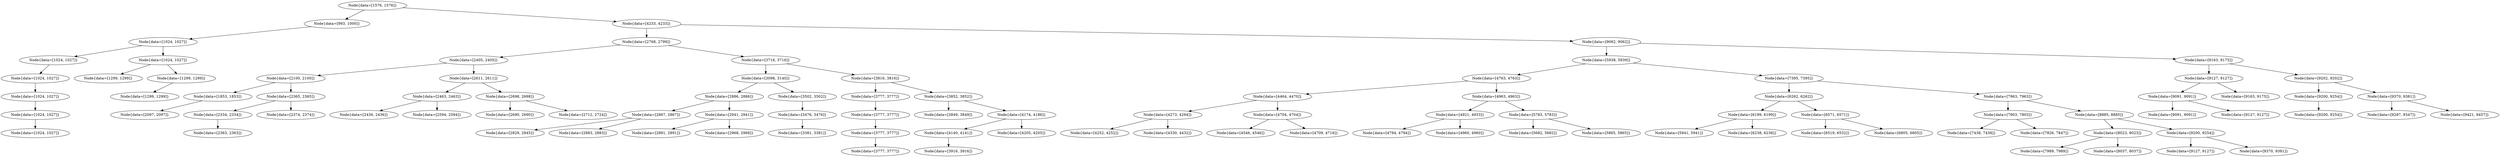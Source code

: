digraph G{
20084184 [label="Node{data=[1576, 1576]}"]
20084184 -> 364389956
364389956 [label="Node{data=[993, 1000]}"]
364389956 -> 542598487
542598487 [label="Node{data=[1024, 1027]}"]
542598487 -> 1464652578
1464652578 [label="Node{data=[1024, 1027]}"]
1464652578 -> 1170399398
1170399398 [label="Node{data=[1024, 1027]}"]
1170399398 -> 295466076
295466076 [label="Node{data=[1024, 1027]}"]
295466076 -> 175822565
175822565 [label="Node{data=[1024, 1027]}"]
175822565 -> 991875403
991875403 [label="Node{data=[1024, 1027]}"]
542598487 -> 1762378078
1762378078 [label="Node{data=[1024, 1027]}"]
1762378078 -> 466056887
466056887 [label="Node{data=[1299, 1299]}"]
1762378078 -> 1196836564
1196836564 [label="Node{data=[1299, 1299]}"]
1196836564 -> 168776700
168776700 [label="Node{data=[1299, 1299]}"]
20084184 -> 1035563730
1035563730 [label="Node{data=[4233, 4233]}"]
1035563730 -> 501991708
501991708 [label="Node{data=[2768, 2799]}"]
501991708 -> 1753107603
1753107603 [label="Node{data=[2405, 2405]}"]
1753107603 -> 404648659
404648659 [label="Node{data=[2100, 2100]}"]
404648659 -> 1858583776
1858583776 [label="Node{data=[1853, 1853]}"]
1858583776 -> 757541645
757541645 [label="Node{data=[2097, 2097]}"]
404648659 -> 925364462
925364462 [label="Node{data=[2365, 2365]}"]
925364462 -> 1547994163
1547994163 [label="Node{data=[2334, 2334]}"]
1547994163 -> 263656423
263656423 [label="Node{data=[2363, 2363]}"]
925364462 -> 459030111
459030111 [label="Node{data=[2374, 2374]}"]
1753107603 -> 326376794
326376794 [label="Node{data=[2611, 2611]}"]
326376794 -> 1802073627
1802073627 [label="Node{data=[2463, 2463]}"]
1802073627 -> 1551263930
1551263930 [label="Node{data=[2436, 2436]}"]
1802073627 -> 639769517
639769517 [label="Node{data=[2594, 2594]}"]
326376794 -> 361712894
361712894 [label="Node{data=[2698, 2698]}"]
361712894 -> 905329146
905329146 [label="Node{data=[2690, 2690]}"]
361712894 -> 1521132614
1521132614 [label="Node{data=[2712, 2724]}"]
501991708 -> 1818440653
1818440653 [label="Node{data=[3716, 3716]}"]
1818440653 -> 65305091
65305091 [label="Node{data=[3098, 3140]}"]
65305091 -> 131709548
131709548 [label="Node{data=[2886, 2886]}"]
131709548 -> 148813381
148813381 [label="Node{data=[2867, 2867]}"]
148813381 -> 2111181256
2111181256 [label="Node{data=[2829, 2845]}"]
148813381 -> 1564629011
1564629011 [label="Node{data=[2883, 2883]}"]
131709548 -> 386040589
386040589 [label="Node{data=[2941, 2941]}"]
386040589 -> 1788048182
1788048182 [label="Node{data=[2891, 2891]}"]
386040589 -> 663119869
663119869 [label="Node{data=[2968, 2968]}"]
65305091 -> 1749758430
1749758430 [label="Node{data=[3502, 3502]}"]
1749758430 -> 1800592689
1800592689 [label="Node{data=[3476, 3476]}"]
1800592689 -> 438897070
438897070 [label="Node{data=[3381, 3381]}"]
1818440653 -> 235154585
235154585 [label="Node{data=[3816, 3816]}"]
235154585 -> 1064315206
1064315206 [label="Node{data=[3777, 3777]}"]
1064315206 -> 1119277260
1119277260 [label="Node{data=[3777, 3777]}"]
1119277260 -> 268490061
268490061 [label="Node{data=[3777, 3777]}"]
268490061 -> 1062163248
1062163248 [label="Node{data=[3777, 3777]}"]
235154585 -> 21723014
21723014 [label="Node{data=[3852, 3852]}"]
21723014 -> 1963980755
1963980755 [label="Node{data=[3849, 3849]}"]
21723014 -> 1672736386
1672736386 [label="Node{data=[4174, 4186]}"]
1672736386 -> 639690519
639690519 [label="Node{data=[4140, 4141]}"]
639690519 -> 2089636626
2089636626 [label="Node{data=[3916, 3916]}"]
1672736386 -> 1983283775
1983283775 [label="Node{data=[4205, 4205]}"]
1035563730 -> 168670597
168670597 [label="Node{data=[9062, 9062]}"]
168670597 -> 724886412
724886412 [label="Node{data=[5938, 5939]}"]
724886412 -> 1027022907
1027022907 [label="Node{data=[4763, 4763]}"]
1027022907 -> 2144496344
2144496344 [label="Node{data=[4464, 4470]}"]
2144496344 -> 412375354
412375354 [label="Node{data=[4273, 4294]}"]
412375354 -> 347136295
347136295 [label="Node{data=[4252, 4252]}"]
412375354 -> 276970866
276970866 [label="Node{data=[4330, 4432]}"]
2144496344 -> 2095710480
2095710480 [label="Node{data=[4704, 4704]}"]
2095710480 -> 1183701566
1183701566 [label="Node{data=[4546, 4546]}"]
2095710480 -> 1428664849
1428664849 [label="Node{data=[4709, 4716]}"]
1027022907 -> 1422883946
1422883946 [label="Node{data=[4963, 4963]}"]
1422883946 -> 2013332834
2013332834 [label="Node{data=[4921, 4933]}"]
2013332834 -> 1349872758
1349872758 [label="Node{data=[4794, 4794]}"]
2013332834 -> 950729555
950729555 [label="Node{data=[4960, 4960]}"]
1422883946 -> 388623360
388623360 [label="Node{data=[5783, 5783]}"]
388623360 -> 1744032146
1744032146 [label="Node{data=[5682, 5682]}"]
388623360 -> 480118726
480118726 [label="Node{data=[5865, 5865]}"]
724886412 -> 1929447269
1929447269 [label="Node{data=[7395, 7395]}"]
1929447269 -> 722513129
722513129 [label="Node{data=[6262, 6262]}"]
722513129 -> 1377212248
1377212248 [label="Node{data=[6199, 6199]}"]
1377212248 -> 1054477035
1054477035 [label="Node{data=[5941, 5941]}"]
1377212248 -> 1167792250
1167792250 [label="Node{data=[6238, 6238]}"]
722513129 -> 1799521220
1799521220 [label="Node{data=[6571, 6571]}"]
1799521220 -> 218654115
218654115 [label="Node{data=[6519, 6532]}"]
1799521220 -> 1668004795
1668004795 [label="Node{data=[6805, 6805]}"]
1929447269 -> 2125346660
2125346660 [label="Node{data=[7963, 7963]}"]
2125346660 -> 17680342
17680342 [label="Node{data=[7803, 7803]}"]
17680342 -> 1332121385
1332121385 [label="Node{data=[7438, 7438]}"]
17680342 -> 1903051549
1903051549 [label="Node{data=[7826, 7847]}"]
2125346660 -> 2121551683
2121551683 [label="Node{data=[8885, 8885]}"]
2121551683 -> 296223788
296223788 [label="Node{data=[8023, 8023]}"]
296223788 -> 1783418615
1783418615 [label="Node{data=[7989, 7989]}"]
296223788 -> 1765350920
1765350920 [label="Node{data=[8037, 8037]}"]
2121551683 -> 904612411
904612411 [label="Node{data=[9200, 9254]}"]
904612411 -> 1689498062
1689498062 [label="Node{data=[9127, 9127]}"]
904612411 -> 1753542873
1753542873 [label="Node{data=[9370, 9381]}"]
168670597 -> 1240230559
1240230559 [label="Node{data=[9163, 9175]}"]
1240230559 -> 649681675
649681675 [label="Node{data=[9127, 9127]}"]
649681675 -> 1602069459
1602069459 [label="Node{data=[9091, 9091]}"]
1602069459 -> 271614685
271614685 [label="Node{data=[9091, 9091]}"]
1602069459 -> 975354582
975354582 [label="Node{data=[9127, 9127]}"]
649681675 -> 1454366618
1454366618 [label="Node{data=[9163, 9175]}"]
1240230559 -> 1694408103
1694408103 [label="Node{data=[9202, 9202]}"]
1694408103 -> 1892470159
1892470159 [label="Node{data=[9200, 9254]}"]
1892470159 -> 1595354442
1595354442 [label="Node{data=[9200, 9254]}"]
1694408103 -> 2011982397
2011982397 [label="Node{data=[9370, 9381]}"]
2011982397 -> 1743770306
1743770306 [label="Node{data=[9287, 9347]}"]
2011982397 -> 1910098693
1910098693 [label="Node{data=[9421, 9457]}"]
}